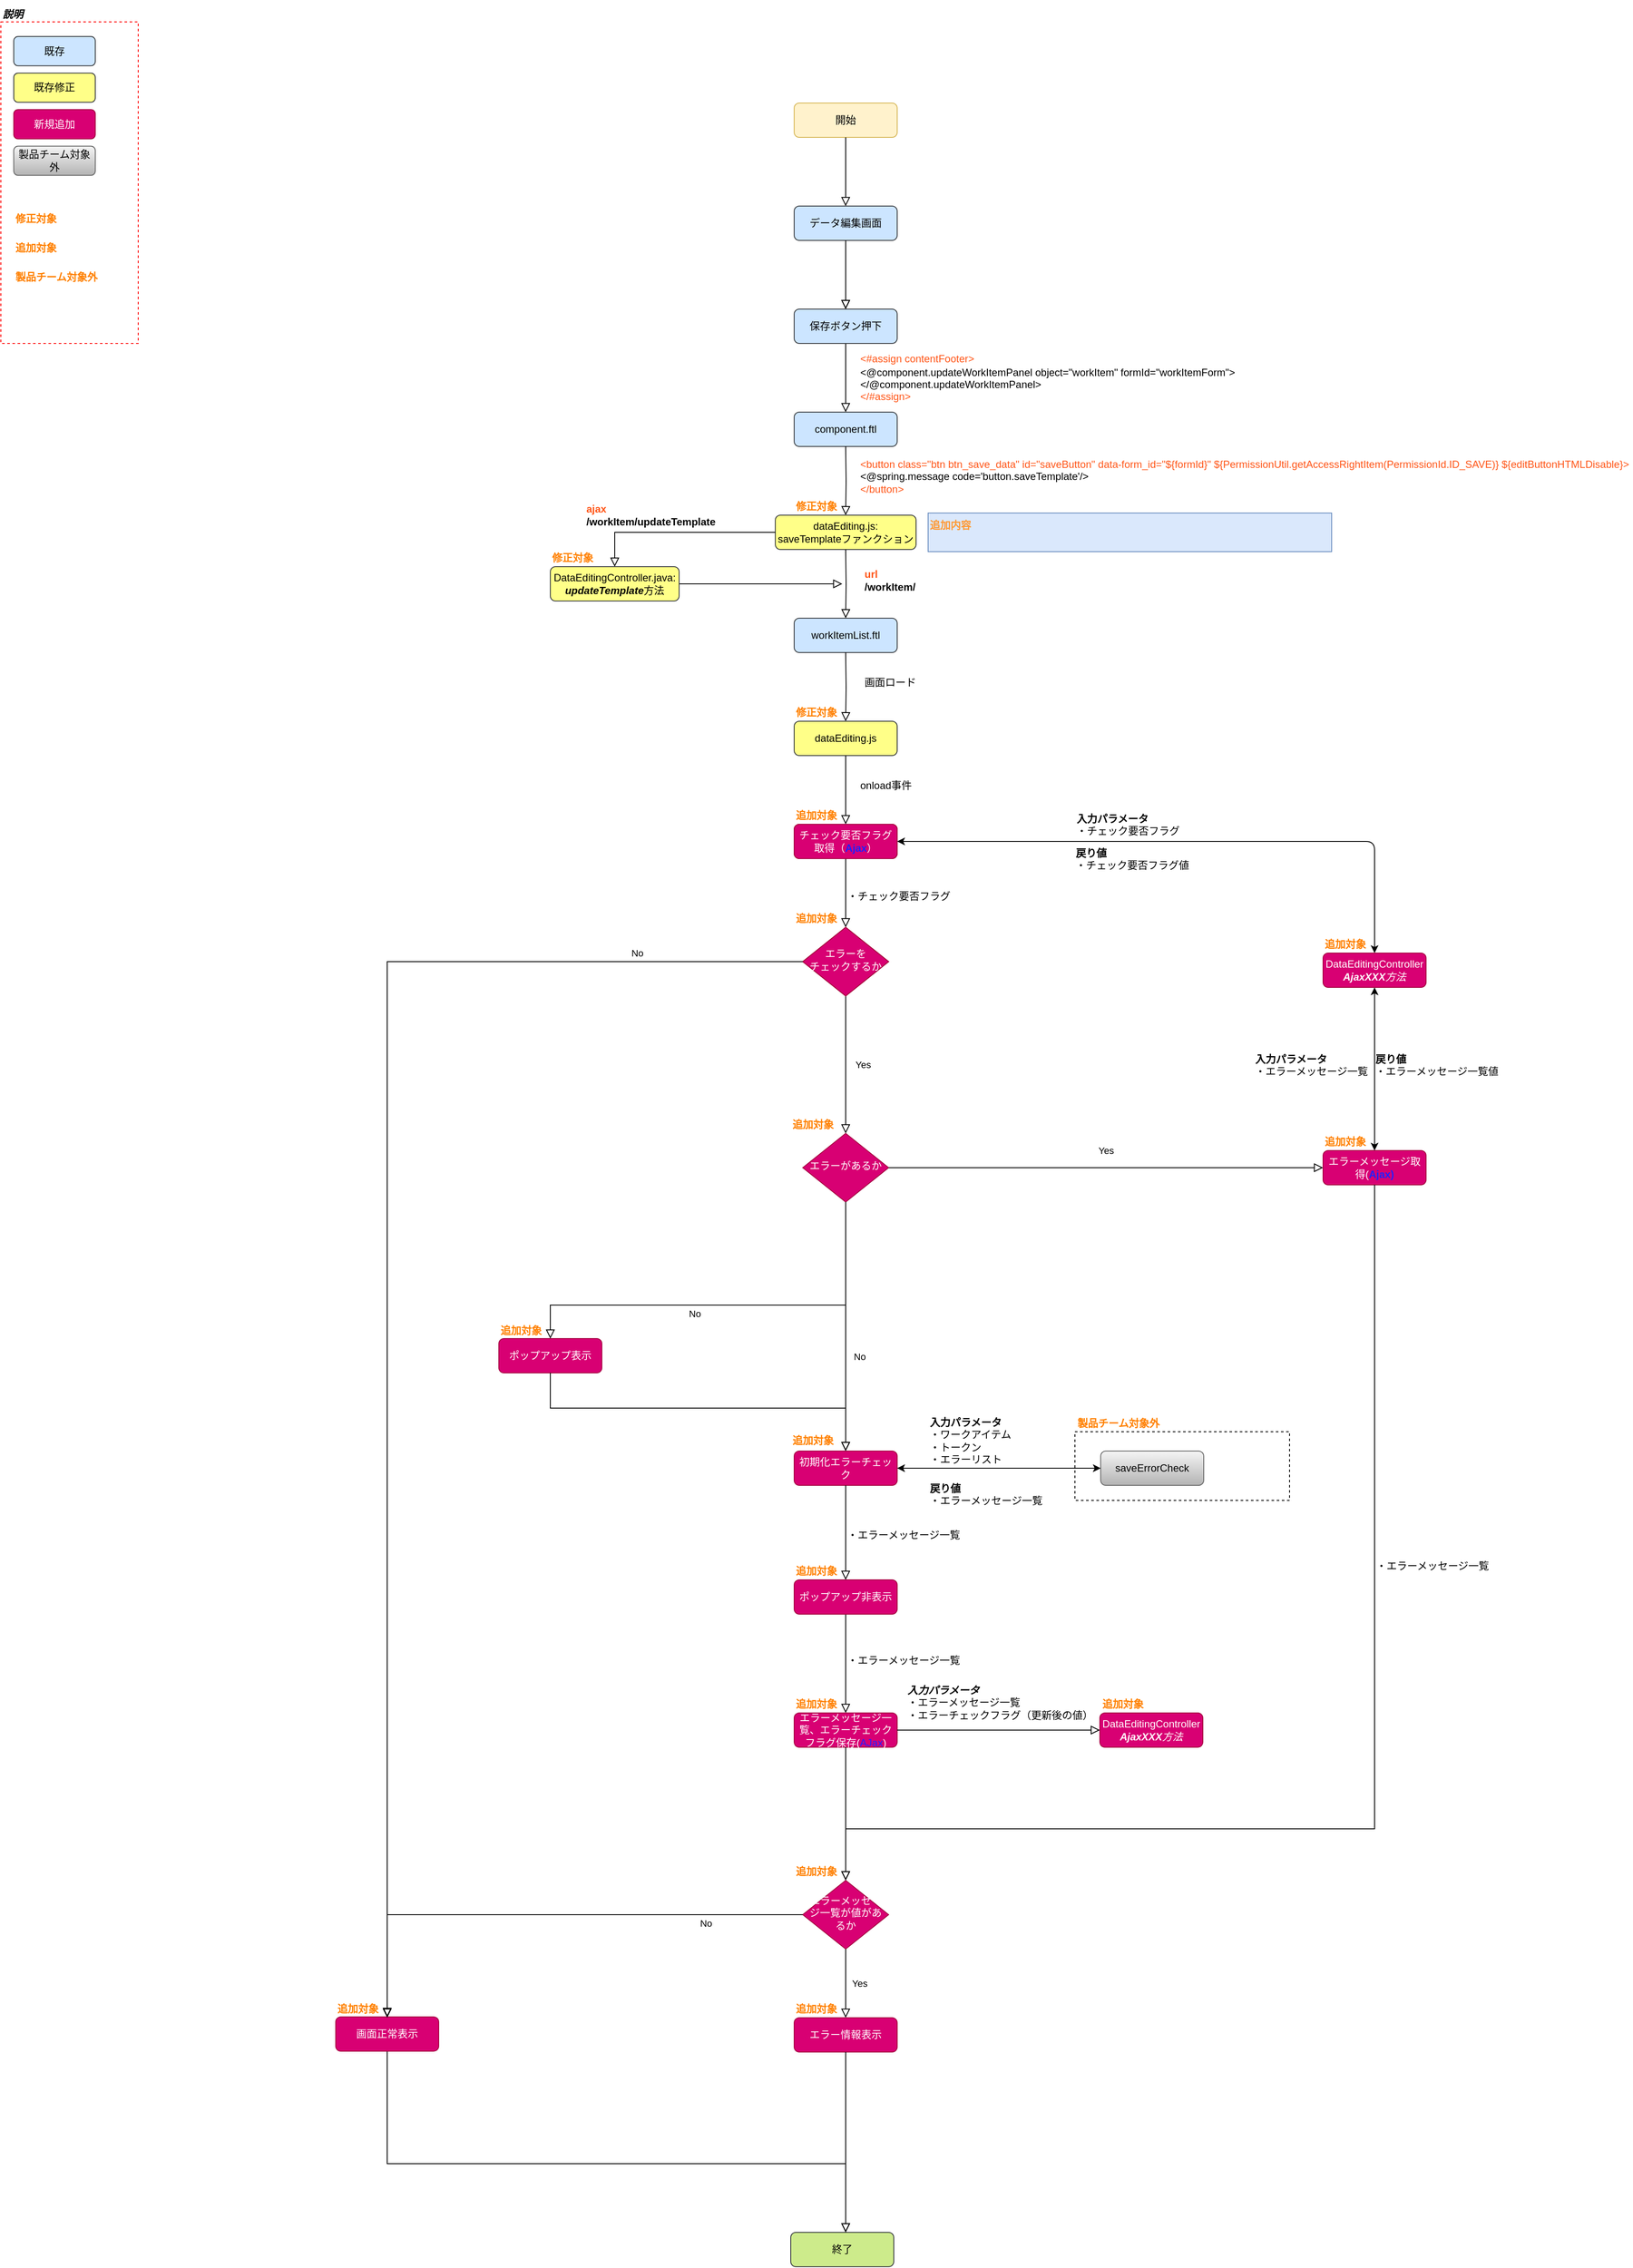 <mxfile version="14.0.1" type="github">
  <diagram id="7tlqybCFp6TcgFY6mefb" name="Page-1">
    <mxGraphModel dx="1955" dy="3096" grid="1" gridSize="10" guides="1" tooltips="1" connect="1" arrows="1" fold="1" page="1" pageScale="1" pageWidth="850" pageHeight="1100" math="0" shadow="0">
      <root>
        <mxCell id="0" />
        <mxCell id="1" parent="0" />
        <mxCell id="JG15J3TtPiXP2V4Br-xX-1" value="" style="rounded=0;whiteSpace=wrap;html=1;fontColor=#000000;align=left;fillColor=none;dashed=1;" parent="1" vertex="1">
          <mxGeometry x="1291" y="547.5" width="250" height="80" as="geometry" />
        </mxCell>
        <mxCell id="JG15J3TtPiXP2V4Br-xX-2" value="" style="rounded=0;html=1;jettySize=auto;orthogonalLoop=1;fontSize=11;endArrow=block;endFill=0;endSize=8;strokeWidth=1;shadow=0;labelBackgroundColor=none;edgeStyle=orthogonalEdgeStyle;entryX=0.5;entryY=0;entryDx=0;entryDy=0;" parent="1" source="JG15J3TtPiXP2V4Br-xX-3" target="JG15J3TtPiXP2V4Br-xX-8" edge="1">
          <mxGeometry relative="1" as="geometry">
            <mxPoint x="1004" y="-550" as="targetPoint" />
          </mxGeometry>
        </mxCell>
        <mxCell id="JG15J3TtPiXP2V4Br-xX-3" value="保存ボタン押下" style="rounded=1;whiteSpace=wrap;html=1;fontSize=12;glass=0;strokeWidth=1;shadow=0;fillColor=#cce5ff;strokeColor=#36393d;" parent="1" vertex="1">
          <mxGeometry x="964" y="-760" width="120" height="40" as="geometry" />
        </mxCell>
        <mxCell id="JG15J3TtPiXP2V4Br-xX-4" value="Yes" style="rounded=0;html=1;jettySize=auto;orthogonalLoop=1;fontSize=11;endArrow=block;endFill=0;endSize=8;strokeWidth=1;shadow=0;labelBackgroundColor=none;edgeStyle=orthogonalEdgeStyle;" parent="1" source="JG15J3TtPiXP2V4Br-xX-5" target="JG15J3TtPiXP2V4Br-xX-28" edge="1">
          <mxGeometry y="20" relative="1" as="geometry">
            <mxPoint as="offset" />
            <mxPoint x="1024" y="120" as="targetPoint" />
          </mxGeometry>
        </mxCell>
        <mxCell id="JG15J3TtPiXP2V4Br-xX-5" value="チェック要否" style="rhombus;whiteSpace=wrap;html=1;shadow=0;fontFamily=Helvetica;fontSize=12;align=center;strokeWidth=1;spacing=6;spacingTop=-4;fillColor=#e51400;strokeColor=#B20000;fontColor=#ffffff;" parent="1" vertex="1">
          <mxGeometry x="974" y="-40" width="100" height="80" as="geometry" />
        </mxCell>
        <mxCell id="JG15J3TtPiXP2V4Br-xX-6" value="データ編集画面" style="rounded=1;whiteSpace=wrap;html=1;fontSize=12;glass=0;strokeWidth=1;shadow=0;fillColor=#cce5ff;strokeColor=#36393d;" parent="1" vertex="1">
          <mxGeometry x="964" y="-880" width="120" height="40" as="geometry" />
        </mxCell>
        <mxCell id="JG15J3TtPiXP2V4Br-xX-7" value="" style="rounded=0;html=1;jettySize=auto;orthogonalLoop=1;fontSize=11;endArrow=block;endFill=0;endSize=8;strokeWidth=1;shadow=0;labelBackgroundColor=none;edgeStyle=orthogonalEdgeStyle;exitX=0.5;exitY=1;exitDx=0;exitDy=0;" parent="1" source="JG15J3TtPiXP2V4Br-xX-6" edge="1">
          <mxGeometry relative="1" as="geometry">
            <mxPoint x="1034" y="-710" as="sourcePoint" />
            <mxPoint x="1024" y="-760" as="targetPoint" />
          </mxGeometry>
        </mxCell>
        <mxCell id="JG15J3TtPiXP2V4Br-xX-8" value="component.ftl" style="rounded=1;whiteSpace=wrap;html=1;fontSize=12;glass=0;strokeWidth=1;shadow=0;fillColor=#cce5ff;strokeColor=#36393d;" parent="1" vertex="1">
          <mxGeometry x="964" y="-640" width="120" height="40" as="geometry" />
        </mxCell>
        <mxCell id="JG15J3TtPiXP2V4Br-xX-9" value="&lt;span style=&quot;color: rgb(255 , 85 , 23)&quot;&gt;&amp;lt;#assign contentFooter&amp;gt;&lt;/span&gt;&lt;font color=&quot;#ff270f&quot; face=&quot;consolas, lucida console, courier new, monospace&quot;&gt;&lt;br&gt;&lt;/font&gt;&amp;lt;@component.updateWorkItemPanel object=&quot;workItem&quot; formId=&quot;workItemForm&quot;&amp;gt;&lt;br&gt;&amp;lt;/@component.updateWorkItemPanel&amp;gt;&lt;br&gt;&lt;span style=&quot;color: rgb(255 , 85 , 23)&quot;&gt;&amp;lt;/#assign&amp;gt;&lt;/span&gt;" style="text;html=1;strokeColor=none;fillColor=none;align=left;verticalAlign=middle;whiteSpace=wrap;rounded=0;" parent="1" vertex="1">
          <mxGeometry x="1039" y="-710" width="460" height="60" as="geometry" />
        </mxCell>
        <mxCell id="JG15J3TtPiXP2V4Br-xX-10" value="開始" style="rounded=1;whiteSpace=wrap;html=1;fontSize=12;glass=0;strokeWidth=1;shadow=0;fillColor=#fff2cc;strokeColor=#d6b656;" parent="1" vertex="1">
          <mxGeometry x="964" y="-1000" width="120" height="40" as="geometry" />
        </mxCell>
        <mxCell id="JG15J3TtPiXP2V4Br-xX-11" value="" style="rounded=0;html=1;jettySize=auto;orthogonalLoop=1;fontSize=11;endArrow=block;endFill=0;endSize=8;strokeWidth=1;shadow=0;labelBackgroundColor=none;edgeStyle=orthogonalEdgeStyle;exitX=0.5;exitY=1;exitDx=0;exitDy=0;" parent="1" source="JG15J3TtPiXP2V4Br-xX-6" edge="1">
          <mxGeometry relative="1" as="geometry">
            <mxPoint x="1024" y="-840" as="sourcePoint" />
            <mxPoint x="1024" y="-760" as="targetPoint" />
            <Array as="points">
              <mxPoint x="1024" y="-830" />
              <mxPoint x="1024" y="-830" />
            </Array>
          </mxGeometry>
        </mxCell>
        <mxCell id="JG15J3TtPiXP2V4Br-xX-12" value="" style="rounded=0;html=1;jettySize=auto;orthogonalLoop=1;fontSize=11;endArrow=block;endFill=0;endSize=8;strokeWidth=1;shadow=0;labelBackgroundColor=none;edgeStyle=orthogonalEdgeStyle;exitX=0.5;exitY=1;exitDx=0;exitDy=0;" parent="1" source="JG15J3TtPiXP2V4Br-xX-10" edge="1">
          <mxGeometry relative="1" as="geometry">
            <mxPoint x="1034" y="-830" as="sourcePoint" />
            <mxPoint x="1024" y="-880" as="targetPoint" />
            <Array as="points">
              <mxPoint x="1024" y="-920" />
              <mxPoint x="1024" y="-920" />
            </Array>
          </mxGeometry>
        </mxCell>
        <mxCell id="JG15J3TtPiXP2V4Br-xX-13" value="&lt;font color=&quot;#ff5517&quot;&gt;&amp;lt;button class=&quot;btn btn_save_data&quot; id=&quot;saveButton&quot; data-form_id=&quot;${formId}&quot; ${PermissionUtil.getAccessRightItem(PermissionId.ID_SAVE)} ${editButtonHTMLDisable}&amp;gt;&lt;/font&gt;&lt;br&gt;&amp;lt;@spring.message code=&#39;button.saveTemplate&#39;/&amp;gt;&lt;br&gt;&lt;span style=&quot;color: rgb(255 , 85 , 23)&quot;&gt;&amp;lt;/button&amp;gt;&lt;/span&gt;" style="text;html=1;strokeColor=none;fillColor=none;align=left;verticalAlign=middle;whiteSpace=wrap;rounded=0;" parent="1" vertex="1">
          <mxGeometry x="1039" y="-590" width="901" height="50" as="geometry" />
        </mxCell>
        <mxCell id="JG15J3TtPiXP2V4Br-xX-14" value="" style="rounded=0;html=1;jettySize=auto;orthogonalLoop=1;fontSize=11;endArrow=block;endFill=0;endSize=8;strokeWidth=1;shadow=0;labelBackgroundColor=none;edgeStyle=orthogonalEdgeStyle;entryX=0.5;entryY=0;entryDx=0;entryDy=0;" parent="1" target="JG15J3TtPiXP2V4Br-xX-15" edge="1">
          <mxGeometry relative="1" as="geometry">
            <mxPoint x="1024" y="-600" as="sourcePoint" />
            <mxPoint x="1004" y="-430" as="targetPoint" />
          </mxGeometry>
        </mxCell>
        <mxCell id="JG15J3TtPiXP2V4Br-xX-15" value="dataEditing.js:&lt;br&gt;saveTemplateファンクション" style="rounded=1;whiteSpace=wrap;html=1;fontSize=12;glass=0;strokeWidth=1;shadow=0;fillColor=#ffff88;strokeColor=#36393d;" parent="1" vertex="1">
          <mxGeometry x="942" y="-520" width="164" height="40" as="geometry" />
        </mxCell>
        <mxCell id="JG15J3TtPiXP2V4Br-xX-17" value="" style="rounded=0;html=1;jettySize=auto;orthogonalLoop=1;fontSize=11;endArrow=block;endFill=0;endSize=8;strokeWidth=1;shadow=0;labelBackgroundColor=none;edgeStyle=orthogonalEdgeStyle;entryX=0.5;entryY=0;entryDx=0;entryDy=0;" parent="1" target="JG15J3TtPiXP2V4Br-xX-18" edge="1">
          <mxGeometry relative="1" as="geometry">
            <mxPoint x="1024" y="-480" as="sourcePoint" />
            <mxPoint x="1004" y="-310" as="targetPoint" />
          </mxGeometry>
        </mxCell>
        <mxCell id="JG15J3TtPiXP2V4Br-xX-18" value="workItemList.ftl" style="rounded=1;whiteSpace=wrap;html=1;fontSize=12;glass=0;strokeWidth=1;shadow=0;fillColor=#cce5ff;strokeColor=#36393d;" parent="1" vertex="1">
          <mxGeometry x="964" y="-400" width="120" height="40" as="geometry" />
        </mxCell>
        <mxCell id="JG15J3TtPiXP2V4Br-xX-19" value="" style="rounded=0;html=1;jettySize=auto;orthogonalLoop=1;fontSize=11;endArrow=block;endFill=0;endSize=8;strokeWidth=1;shadow=0;labelBackgroundColor=none;edgeStyle=orthogonalEdgeStyle;entryX=0.5;entryY=0;entryDx=0;entryDy=0;" parent="1" target="JG15J3TtPiXP2V4Br-xX-20" edge="1">
          <mxGeometry relative="1" as="geometry">
            <mxPoint x="1024" y="-360" as="sourcePoint" />
            <mxPoint x="1004" y="-190" as="targetPoint" />
          </mxGeometry>
        </mxCell>
        <mxCell id="JG15J3TtPiXP2V4Br-xX-20" value="dataEditing.js" style="rounded=1;whiteSpace=wrap;html=1;fontSize=12;glass=0;strokeWidth=1;shadow=0;fillColor=#ffff88;strokeColor=#36393d;" parent="1" vertex="1">
          <mxGeometry x="964" y="-280" width="120" height="40" as="geometry" />
        </mxCell>
        <mxCell id="JG15J3TtPiXP2V4Br-xX-21" value="&lt;b style=&quot;color: rgb(255 , 85 , 23)&quot;&gt;url&lt;/b&gt;&lt;br&gt;&lt;b&gt;/workItem/&lt;/b&gt;" style="text;html=1;strokeColor=none;fillColor=none;align=left;verticalAlign=middle;whiteSpace=wrap;rounded=0;" parent="1" vertex="1">
          <mxGeometry x="1044" y="-464.5" width="156" height="40" as="geometry" />
        </mxCell>
        <mxCell id="JG15J3TtPiXP2V4Br-xX-22" value="チェックフラグ取得" style="rounded=1;whiteSpace=wrap;html=1;fontSize=12;glass=0;strokeWidth=1;shadow=0;fillColor=#e51400;strokeColor=#B20000;fontColor=#ffffff;" parent="1" vertex="1">
          <mxGeometry x="964" y="-160" width="120" height="40" as="geometry" />
        </mxCell>
        <mxCell id="JG15J3TtPiXP2V4Br-xX-23" value="" style="rounded=0;html=1;jettySize=auto;orthogonalLoop=1;fontSize=11;endArrow=block;endFill=0;endSize=8;strokeWidth=1;shadow=0;labelBackgroundColor=none;edgeStyle=orthogonalEdgeStyle;entryX=0.5;entryY=0;entryDx=0;entryDy=0;exitX=0.5;exitY=1;exitDx=0;exitDy=0;" parent="1" source="JG15J3TtPiXP2V4Br-xX-20" target="JG15J3TtPiXP2V4Br-xX-22" edge="1">
          <mxGeometry relative="1" as="geometry">
            <mxPoint x="1034" y="-350" as="sourcePoint" />
            <mxPoint x="1034" y="-270" as="targetPoint" />
          </mxGeometry>
        </mxCell>
        <mxCell id="JG15J3TtPiXP2V4Br-xX-24" value="&lt;font style=&quot;font-weight: bold&quot; color=&quot;#ff9933&quot;&gt;追加内容&lt;/font&gt;&lt;br&gt;&lt;br&gt;" style="text;html=1;strokeColor=#6c8ebf;fillColor=#dae8fc;align=left;verticalAlign=top;whiteSpace=wrap;rounded=0;horizontal=1;" parent="1" vertex="1">
          <mxGeometry x="1120" y="-522.5" width="470" height="45" as="geometry" />
        </mxCell>
        <mxCell id="JG15J3TtPiXP2V4Br-xX-25" value="" style="rounded=0;html=1;jettySize=auto;orthogonalLoop=1;fontSize=11;endArrow=block;endFill=0;endSize=8;strokeWidth=1;shadow=0;labelBackgroundColor=none;edgeStyle=orthogonalEdgeStyle;entryX=0.5;entryY=0;entryDx=0;entryDy=0;exitX=0.5;exitY=1;exitDx=0;exitDy=0;" parent="1" source="JG15J3TtPiXP2V4Br-xX-22" target="JG15J3TtPiXP2V4Br-xX-5" edge="1">
          <mxGeometry relative="1" as="geometry">
            <mxPoint x="1034" y="-230" as="sourcePoint" />
            <mxPoint x="1034" y="-150" as="targetPoint" />
          </mxGeometry>
        </mxCell>
        <mxCell id="JG15J3TtPiXP2V4Br-xX-27" value="No" style="edgeStyle=orthogonalEdgeStyle;rounded=0;html=1;jettySize=auto;orthogonalLoop=1;fontSize=11;endArrow=block;endFill=0;endSize=8;strokeWidth=1;shadow=0;labelBackgroundColor=none;entryX=0.5;entryY=0;entryDx=0;entryDy=0;" parent="1" target="JG15J3TtPiXP2V4Br-xX-29" edge="1">
          <mxGeometry x="0.312" y="16" relative="1" as="geometry">
            <mxPoint as="offset" />
            <mxPoint x="1024" y="350.0" as="sourcePoint" />
            <mxPoint x="1600" y="540" as="targetPoint" />
            <Array as="points">
              <mxPoint x="1024" y="300" />
            </Array>
          </mxGeometry>
        </mxCell>
        <mxCell id="JG15J3TtPiXP2V4Br-xX-28" value="エラーがあるか" style="rhombus;whiteSpace=wrap;html=1;shadow=0;fontFamily=Helvetica;fontSize=12;align=center;strokeWidth=1;spacing=6;spacingTop=-4;fillColor=#d80073;strokeColor=#A50040;fontColor=#ffffff;" parent="1" vertex="1">
          <mxGeometry x="974" y="200" width="100" height="80" as="geometry" />
        </mxCell>
        <mxCell id="JG15J3TtPiXP2V4Br-xX-29" value="初期化エラーチェック" style="rounded=1;whiteSpace=wrap;html=1;fontSize=12;glass=0;strokeWidth=1;shadow=0;fillColor=#d80073;strokeColor=#A50040;fontColor=#ffffff;" parent="1" vertex="1">
          <mxGeometry x="964" y="570" width="120" height="40" as="geometry" />
        </mxCell>
        <mxCell id="JG15J3TtPiXP2V4Br-xX-31" value="Yes" style="rounded=0;html=1;jettySize=auto;orthogonalLoop=1;fontSize=11;endArrow=block;endFill=0;endSize=8;strokeWidth=1;shadow=0;labelBackgroundColor=none;edgeStyle=orthogonalEdgeStyle;entryX=0;entryY=0.5;entryDx=0;entryDy=0;exitX=1;exitY=0.5;exitDx=0;exitDy=0;" parent="1" source="JG15J3TtPiXP2V4Br-xX-28" target="JG15J3TtPiXP2V4Br-xX-34" edge="1">
          <mxGeometry y="20" relative="1" as="geometry">
            <mxPoint as="offset" />
            <mxPoint x="1500" y="300" as="targetPoint" />
            <mxPoint x="1090" y="250" as="sourcePoint" />
          </mxGeometry>
        </mxCell>
        <mxCell id="JG15J3TtPiXP2V4Br-xX-32" value="チェック要否フラグ取得（&lt;b&gt;&lt;font color=&quot;#2121ff&quot;&gt;Ajax&lt;/font&gt;&lt;/b&gt;）" style="rounded=1;whiteSpace=wrap;html=1;fontSize=12;glass=0;strokeWidth=1;shadow=0;fillColor=#d80073;strokeColor=#A50040;fontColor=#ffffff;" parent="1" vertex="1">
          <mxGeometry x="964" y="-160" width="120" height="40" as="geometry" />
        </mxCell>
        <mxCell id="JG15J3TtPiXP2V4Br-xX-33" value="エラーを&lt;br&gt;チェックするか" style="rhombus;whiteSpace=wrap;html=1;shadow=0;fontFamily=Helvetica;fontSize=12;align=center;strokeWidth=1;spacing=6;spacingTop=-4;fillColor=#d80073;strokeColor=#A50040;fontColor=#ffffff;" parent="1" vertex="1">
          <mxGeometry x="974" y="-40" width="100" height="80" as="geometry" />
        </mxCell>
        <mxCell id="JG15J3TtPiXP2V4Br-xX-34" value="エラーメッセージ取得(&lt;font color=&quot;#2121ff&quot;&gt;&lt;b&gt;Ajax)&lt;/b&gt;&lt;/font&gt;" style="rounded=1;whiteSpace=wrap;html=1;fontSize=12;glass=0;strokeWidth=1;shadow=0;fillColor=#d80073;strokeColor=#A50040;fontColor=#ffffff;" parent="1" vertex="1">
          <mxGeometry x="1580" y="220" width="120" height="40" as="geometry" />
        </mxCell>
        <mxCell id="JG15J3TtPiXP2V4Br-xX-35" value="エラーメッセージ一覧が値があるか" style="rhombus;whiteSpace=wrap;html=1;shadow=0;fontFamily=Helvetica;fontSize=12;align=center;strokeWidth=1;spacing=6;spacingTop=-4;fillColor=#d80073;strokeColor=#A50040;fontColor=#ffffff;" parent="1" vertex="1">
          <mxGeometry x="974" y="1070" width="100" height="80" as="geometry" />
        </mxCell>
        <mxCell id="JG15J3TtPiXP2V4Br-xX-36" value="" style="rounded=0;html=1;jettySize=auto;orthogonalLoop=1;fontSize=11;endArrow=block;endFill=0;endSize=8;strokeWidth=1;shadow=0;labelBackgroundColor=none;edgeStyle=orthogonalEdgeStyle;entryX=0.5;entryY=0;entryDx=0;entryDy=0;exitX=0.5;exitY=1;exitDx=0;exitDy=0;" parent="1" source="JG15J3TtPiXP2V4Br-xX-34" target="JG15J3TtPiXP2V4Br-xX-35" edge="1">
          <mxGeometry relative="1" as="geometry">
            <mxPoint x="1760" y="480" as="sourcePoint" />
            <mxPoint x="1090" y="880" as="targetPoint" />
            <Array as="points">
              <mxPoint x="1640" y="1010" />
              <mxPoint x="1024" y="1010" />
            </Array>
          </mxGeometry>
        </mxCell>
        <mxCell id="JG15J3TtPiXP2V4Br-xX-37" value="Yes" style="rounded=0;html=1;jettySize=auto;orthogonalLoop=1;fontSize=11;endArrow=block;endFill=0;endSize=8;strokeWidth=1;shadow=0;labelBackgroundColor=none;edgeStyle=orthogonalEdgeStyle;entryX=0.5;entryY=0;entryDx=0;entryDy=0;" parent="1" source="JG15J3TtPiXP2V4Br-xX-35" edge="1">
          <mxGeometry y="16" relative="1" as="geometry">
            <mxPoint as="offset" />
            <mxPoint x="1024" y="1230" as="targetPoint" />
          </mxGeometry>
        </mxCell>
        <mxCell id="JG15J3TtPiXP2V4Br-xX-38" value="エラー情報表示" style="rounded=1;whiteSpace=wrap;html=1;fontSize=12;glass=0;strokeWidth=1;shadow=0;fillColor=#d80073;strokeColor=#A50040;fontColor=#ffffff;" parent="1" vertex="1">
          <mxGeometry x="964" y="1230" width="120" height="40" as="geometry" />
        </mxCell>
        <mxCell id="JG15J3TtPiXP2V4Br-xX-39" value="" style="rounded=0;html=1;jettySize=auto;orthogonalLoop=1;fontSize=11;endArrow=block;endFill=0;endSize=8;strokeWidth=1;shadow=0;labelBackgroundColor=none;edgeStyle=orthogonalEdgeStyle;exitX=0.5;exitY=1;exitDx=0;exitDy=0;entryX=0.5;entryY=0;entryDx=0;entryDy=0;" parent="1" source="JG15J3TtPiXP2V4Br-xX-88" target="JG15J3TtPiXP2V4Br-xX-40" edge="1">
          <mxGeometry relative="1" as="geometry">
            <mxPoint x="1126" y="200" as="sourcePoint" />
            <mxPoint x="1556" y="875" as="targetPoint" />
            <Array as="points">
              <mxPoint x="1024" y="820" />
              <mxPoint x="1024" y="820" />
            </Array>
          </mxGeometry>
        </mxCell>
        <mxCell id="JG15J3TtPiXP2V4Br-xX-40" value="エラーメッセージ一覧、エラーチェックフラグ保存(&lt;font color=&quot;#2121ff&quot;&gt;AJax&lt;/font&gt;)" style="rounded=1;whiteSpace=wrap;html=1;fontSize=12;glass=0;strokeWidth=1;shadow=0;fillColor=#d80073;strokeColor=#A50040;fontColor=#ffffff;" parent="1" vertex="1">
          <mxGeometry x="964" y="875" width="120" height="40" as="geometry" />
        </mxCell>
        <mxCell id="JG15J3TtPiXP2V4Br-xX-41" value="・エラーメッセージ一覧" style="text;html=1;strokeColor=none;fillColor=none;align=left;verticalAlign=top;whiteSpace=wrap;rounded=0;" parent="1" vertex="1">
          <mxGeometry x="1024" y="800" width="150" height="30" as="geometry" />
        </mxCell>
        <mxCell id="JG15J3TtPiXP2V4Br-xX-42" value="DataEditingController&lt;br&gt;&lt;i&gt;&lt;b&gt;AjaxXXX&lt;/b&gt;方法&lt;/i&gt;" style="rounded=1;whiteSpace=wrap;html=1;fontSize=12;glass=0;strokeWidth=1;shadow=0;fillColor=#d80073;strokeColor=#A50040;fontColor=#ffffff;" parent="1" vertex="1">
          <mxGeometry x="1320" y="875" width="120" height="40" as="geometry" />
        </mxCell>
        <mxCell id="JG15J3TtPiXP2V4Br-xX-43" value="" style="rounded=0;html=1;jettySize=auto;orthogonalLoop=1;fontSize=11;endArrow=block;endFill=0;endSize=8;strokeWidth=1;shadow=0;labelBackgroundColor=none;edgeStyle=orthogonalEdgeStyle;exitX=1;exitY=0.5;exitDx=0;exitDy=0;entryX=0;entryY=0.5;entryDx=0;entryDy=0;" parent="1" source="JG15J3TtPiXP2V4Br-xX-40" target="JG15J3TtPiXP2V4Br-xX-42" edge="1">
          <mxGeometry relative="1" as="geometry">
            <mxPoint x="1566" y="620" as="sourcePoint" />
            <mxPoint x="1250" y="850" as="targetPoint" />
            <Array as="points">
              <mxPoint x="1230" y="895" />
              <mxPoint x="1230" y="895" />
            </Array>
          </mxGeometry>
        </mxCell>
        <mxCell id="JG15J3TtPiXP2V4Br-xX-44" value="&lt;b&gt;&lt;i&gt;入力パラメータ&lt;/i&gt;&lt;/b&gt;&lt;br&gt;・エラーメッセージ一覧&lt;br&gt;・エラーチェックフラグ（更新後の値）" style="text;html=1;strokeColor=none;fillColor=none;align=left;verticalAlign=top;whiteSpace=wrap;rounded=0;" parent="1" vertex="1">
          <mxGeometry x="1094" y="835" width="230" height="60" as="geometry" />
        </mxCell>
        <mxCell id="JG15J3TtPiXP2V4Br-xX-45" value="・エラーメッセージ一覧" style="text;html=1;strokeColor=none;fillColor=none;align=left;verticalAlign=top;whiteSpace=wrap;rounded=0;" parent="1" vertex="1">
          <mxGeometry x="1024" y="653.75" width="150" height="20" as="geometry" />
        </mxCell>
        <mxCell id="JG15J3TtPiXP2V4Br-xX-47" value="・チェック要否フラグ" style="text;html=1;strokeColor=none;fillColor=none;align=left;verticalAlign=top;whiteSpace=wrap;rounded=0;" parent="1" vertex="1">
          <mxGeometry x="1024" y="-90" width="136" height="20" as="geometry" />
        </mxCell>
        <mxCell id="JG15J3TtPiXP2V4Br-xX-48" value="" style="rounded=0;html=1;jettySize=auto;orthogonalLoop=1;fontSize=11;endArrow=block;endFill=0;endSize=8;strokeWidth=1;shadow=0;labelBackgroundColor=none;edgeStyle=orthogonalEdgeStyle;exitX=0.5;exitY=1;exitDx=0;exitDy=0;entryX=0.5;entryY=0;entryDx=0;entryDy=0;" parent="1" source="JG15J3TtPiXP2V4Br-xX-40" target="JG15J3TtPiXP2V4Br-xX-35" edge="1">
          <mxGeometry relative="1" as="geometry">
            <mxPoint x="1553.5" y="660" as="sourcePoint" />
            <mxPoint x="1020" y="940" as="targetPoint" />
            <Array as="points">
              <mxPoint x="1024" y="960" />
              <mxPoint x="1024" y="960" />
            </Array>
          </mxGeometry>
        </mxCell>
        <mxCell id="JG15J3TtPiXP2V4Br-xX-49" value="saveErrorCheck" style="rounded=1;whiteSpace=wrap;html=1;fontSize=12;glass=0;strokeWidth=1;shadow=0;fillColor=#f5f5f5;strokeColor=#666666;gradientColor=#b3b3b3;" parent="1" vertex="1">
          <mxGeometry x="1321" y="570" width="120" height="40" as="geometry" />
        </mxCell>
        <mxCell id="JG15J3TtPiXP2V4Br-xX-50" value="" style="endArrow=classic;startArrow=classic;html=1;fontColor=#000000;entryX=0;entryY=0.5;entryDx=0;entryDy=0;exitX=1;exitY=0.5;exitDx=0;exitDy=0;" parent="1" source="JG15J3TtPiXP2V4Br-xX-29" target="JG15J3TtPiXP2V4Br-xX-49" edge="1">
          <mxGeometry width="50" height="50" relative="1" as="geometry">
            <mxPoint x="1596" y="620" as="sourcePoint" />
            <mxPoint x="1646" y="570" as="targetPoint" />
            <Array as="points" />
          </mxGeometry>
        </mxCell>
        <mxCell id="JG15J3TtPiXP2V4Br-xX-51" value="&lt;b&gt;入力パラメータ&lt;/b&gt;&lt;br&gt;・ワークアイテム&lt;br&gt;・トークン&lt;br&gt;・エラーリスト" style="text;html=1;strokeColor=none;fillColor=none;align=left;verticalAlign=top;whiteSpace=wrap;rounded=0;" parent="1" vertex="1">
          <mxGeometry x="1120" y="523" width="106" height="55" as="geometry" />
        </mxCell>
        <mxCell id="JG15J3TtPiXP2V4Br-xX-52" value="&lt;b&gt;戻り値&lt;/b&gt;&lt;br&gt;・エラーメッセージ一覧" style="text;html=1;strokeColor=none;fillColor=none;align=left;verticalAlign=top;whiteSpace=wrap;rounded=0;" parent="1" vertex="1">
          <mxGeometry x="1120" y="600" width="150" height="40" as="geometry" />
        </mxCell>
        <mxCell id="JG15J3TtPiXP2V4Br-xX-56" value="" style="endArrow=classic;startArrow=classic;html=1;fontColor=#000000;exitX=1;exitY=0.5;exitDx=0;exitDy=0;entryX=0.5;entryY=0;entryDx=0;entryDy=0;" parent="1" source="JG15J3TtPiXP2V4Br-xX-32" target="JG15J3TtPiXP2V4Br-xX-90" edge="1">
          <mxGeometry width="50" height="50" relative="1" as="geometry">
            <mxPoint x="1120" y="-60" as="sourcePoint" />
            <mxPoint x="1860" y="-50" as="targetPoint" />
            <Array as="points">
              <mxPoint x="1640" y="-140" />
            </Array>
          </mxGeometry>
        </mxCell>
        <mxCell id="JG15J3TtPiXP2V4Br-xX-57" value="終了" style="rounded=1;whiteSpace=wrap;html=1;fontSize=12;glass=0;strokeWidth=1;shadow=0;fillColor=#cdeb8b;strokeColor=#36393d;" parent="1" vertex="1">
          <mxGeometry x="960" y="1480" width="120" height="40" as="geometry" />
        </mxCell>
        <mxCell id="JG15J3TtPiXP2V4Br-xX-58" value="" style="rounded=0;html=1;jettySize=auto;orthogonalLoop=1;fontSize=11;endArrow=block;endFill=0;endSize=8;strokeWidth=1;shadow=0;labelBackgroundColor=none;edgeStyle=orthogonalEdgeStyle;" parent="1" edge="1">
          <mxGeometry relative="1" as="geometry">
            <mxPoint x="1024" y="1285" as="sourcePoint" />
            <mxPoint x="1024" y="1480" as="targetPoint" />
            <Array as="points">
              <mxPoint x="1023.5" y="1270" />
            </Array>
          </mxGeometry>
        </mxCell>
        <mxCell id="JG15J3TtPiXP2V4Br-xX-59" value="" style="rounded=0;html=1;jettySize=auto;orthogonalLoop=1;fontSize=11;endArrow=block;endFill=0;endSize=8;strokeWidth=1;shadow=0;labelBackgroundColor=none;edgeStyle=orthogonalEdgeStyle;" parent="1" source="JG15J3TtPiXP2V4Br-xX-95" edge="1">
          <mxGeometry relative="1" as="geometry">
            <mxPoint x="1616" as="sourcePoint" />
            <mxPoint x="1024" y="1480" as="targetPoint" />
            <Array as="points">
              <mxPoint x="1024" y="1400" />
            </Array>
          </mxGeometry>
        </mxCell>
        <mxCell id="JG15J3TtPiXP2V4Br-xX-60" value="" style="group;" parent="1" vertex="1" connectable="0">
          <mxGeometry x="40" y="-1120" width="215" height="400" as="geometry" />
        </mxCell>
        <mxCell id="JG15J3TtPiXP2V4Br-xX-61" value="" style="rounded=0;whiteSpace=wrap;html=1;dashed=1;fillColor=none;strokeColor=#FF0000;" parent="JG15J3TtPiXP2V4Br-xX-60" vertex="1">
          <mxGeometry y="25.532" width="160" height="374.468" as="geometry" />
        </mxCell>
        <mxCell id="JG15J3TtPiXP2V4Br-xX-62" value="既存" style="rounded=1;whiteSpace=wrap;html=1;fontSize=12;glass=0;strokeWidth=1;shadow=0;fillColor=#cce5ff;strokeColor=#36393d;" parent="JG15J3TtPiXP2V4Br-xX-60" vertex="1">
          <mxGeometry x="15" y="42.553" width="95" height="34.043" as="geometry" />
        </mxCell>
        <mxCell id="JG15J3TtPiXP2V4Br-xX-63" value="既存修正" style="rounded=1;whiteSpace=wrap;html=1;fontSize=12;glass=0;strokeWidth=1;shadow=0;fillColor=#ffff88;strokeColor=#36393d;" parent="JG15J3TtPiXP2V4Br-xX-60" vertex="1">
          <mxGeometry x="15" y="85.106" width="95" height="34.043" as="geometry" />
        </mxCell>
        <mxCell id="JG15J3TtPiXP2V4Br-xX-64" value="&lt;i&gt;説明&lt;/i&gt;" style="text;html=1;strokeColor=none;fillColor=none;align=left;verticalAlign=middle;whiteSpace=wrap;rounded=0;dashed=1;fontStyle=1" parent="JG15J3TtPiXP2V4Br-xX-60" vertex="1">
          <mxGeometry y="8.511" width="30" height="17.021" as="geometry" />
        </mxCell>
        <mxCell id="JG15J3TtPiXP2V4Br-xX-65" value="修正対象" style="text;html=1;strokeColor=none;fillColor=none;align=left;verticalAlign=middle;whiteSpace=wrap;rounded=0;dashed=1;fontStyle=1;fontColor=#FF8000;" parent="JG15J3TtPiXP2V4Br-xX-60" vertex="1">
          <mxGeometry x="15" y="246.809" width="60" height="17.021" as="geometry" />
        </mxCell>
        <mxCell id="JG15J3TtPiXP2V4Br-xX-66" value="追加対象" style="text;html=1;strokeColor=none;fillColor=none;align=left;verticalAlign=middle;whiteSpace=wrap;rounded=0;dashed=1;fontStyle=1;fontColor=#FF8000;" parent="JG15J3TtPiXP2V4Br-xX-60" vertex="1">
          <mxGeometry x="15" y="280.851" width="60" height="17.021" as="geometry" />
        </mxCell>
        <mxCell id="JG15J3TtPiXP2V4Br-xX-67" value="製品チーム対象外" style="text;html=1;strokeColor=none;fillColor=none;align=left;verticalAlign=middle;whiteSpace=wrap;rounded=0;dashed=1;fontStyle=1;fontColor=#FF8000;" parent="JG15J3TtPiXP2V4Br-xX-60" vertex="1">
          <mxGeometry x="15" y="314.894" width="115" height="17.021" as="geometry" />
        </mxCell>
        <mxCell id="JG15J3TtPiXP2V4Br-xX-68" value="製品チーム対象外" style="rounded=1;whiteSpace=wrap;html=1;fontSize=12;glass=0;strokeWidth=1;shadow=0;fillColor=#f5f5f5;strokeColor=#666666;gradientColor=#b3b3b3;" parent="JG15J3TtPiXP2V4Br-xX-60" vertex="1">
          <mxGeometry x="15" y="170.213" width="95" height="34.043" as="geometry" />
        </mxCell>
        <mxCell id="JG15J3TtPiXP2V4Br-xX-69" value="新規追加" style="rounded=1;whiteSpace=wrap;html=1;fontSize=12;glass=0;strokeWidth=1;shadow=0;fillColor=#d80073;strokeColor=#A50040;fontColor=#ffffff;" parent="JG15J3TtPiXP2V4Br-xX-60" vertex="1">
          <mxGeometry x="15" y="127.66" width="95" height="34.043" as="geometry" />
        </mxCell>
        <mxCell id="JG15J3TtPiXP2V4Br-xX-70" value="修正対象" style="text;html=1;strokeColor=none;fillColor=none;align=left;verticalAlign=middle;whiteSpace=wrap;rounded=0;dashed=1;fontStyle=1;fontColor=#FF8000;" parent="1" vertex="1">
          <mxGeometry x="964" y="-540" width="60" height="20" as="geometry" />
        </mxCell>
        <mxCell id="JG15J3TtPiXP2V4Br-xX-71" value="修正対象" style="text;html=1;strokeColor=none;fillColor=none;align=left;verticalAlign=middle;whiteSpace=wrap;rounded=0;dashed=1;fontStyle=1;fontColor=#FF8000;" parent="1" vertex="1">
          <mxGeometry x="964" y="-300" width="60" height="20" as="geometry" />
        </mxCell>
        <mxCell id="JG15J3TtPiXP2V4Br-xX-72" value="追加対象" style="text;html=1;strokeColor=none;fillColor=none;align=left;verticalAlign=middle;whiteSpace=wrap;rounded=0;dashed=1;fontStyle=1;fontColor=#FF8000;" parent="1" vertex="1">
          <mxGeometry x="964" y="-180" width="60" height="20" as="geometry" />
        </mxCell>
        <mxCell id="JG15J3TtPiXP2V4Br-xX-73" value="追加対象" style="text;html=1;strokeColor=none;fillColor=none;align=left;verticalAlign=middle;whiteSpace=wrap;rounded=0;dashed=1;fontStyle=1;fontColor=#FF8000;" parent="1" vertex="1">
          <mxGeometry x="964" y="-60" width="60" height="20" as="geometry" />
        </mxCell>
        <mxCell id="JG15J3TtPiXP2V4Br-xX-75" value="追加対象" style="text;html=1;strokeColor=none;fillColor=none;align=left;verticalAlign=middle;whiteSpace=wrap;rounded=0;dashed=1;fontStyle=1;fontColor=#FF8000;" parent="1" vertex="1">
          <mxGeometry x="960" y="180" width="60" height="20" as="geometry" />
        </mxCell>
        <mxCell id="JG15J3TtPiXP2V4Br-xX-76" value="追加対象" style="text;html=1;strokeColor=none;fillColor=none;align=left;verticalAlign=middle;whiteSpace=wrap;rounded=0;dashed=1;fontStyle=1;fontColor=#FF8000;" parent="1" vertex="1">
          <mxGeometry x="960" y="547.5" width="60" height="20" as="geometry" />
        </mxCell>
        <mxCell id="JG15J3TtPiXP2V4Br-xX-77" value="追加対象" style="text;html=1;strokeColor=none;fillColor=none;align=left;verticalAlign=middle;whiteSpace=wrap;rounded=0;dashed=1;fontStyle=1;fontColor=#FF8000;" parent="1" vertex="1">
          <mxGeometry x="964" y="1050" width="60" height="20" as="geometry" />
        </mxCell>
        <mxCell id="JG15J3TtPiXP2V4Br-xX-78" value="追加対象" style="text;html=1;strokeColor=none;fillColor=none;align=left;verticalAlign=middle;whiteSpace=wrap;rounded=0;dashed=1;fontStyle=1;fontColor=#FF8000;" parent="1" vertex="1">
          <mxGeometry x="964" y="1210" width="60" height="20" as="geometry" />
        </mxCell>
        <mxCell id="JG15J3TtPiXP2V4Br-xX-79" value="追加対象" style="text;html=1;strokeColor=none;fillColor=none;align=left;verticalAlign=middle;whiteSpace=wrap;rounded=0;dashed=1;fontStyle=1;fontColor=#FF8000;" parent="1" vertex="1">
          <mxGeometry x="1321" y="855" width="60" height="20" as="geometry" />
        </mxCell>
        <mxCell id="JG15J3TtPiXP2V4Br-xX-80" value="追加対象" style="text;html=1;strokeColor=none;fillColor=none;align=left;verticalAlign=middle;whiteSpace=wrap;rounded=0;dashed=1;fontStyle=1;fontColor=#FF8000;" parent="1" vertex="1">
          <mxGeometry x="964" y="700" width="60" height="20" as="geometry" />
        </mxCell>
        <mxCell id="JG15J3TtPiXP2V4Br-xX-81" value="画面ロード" style="text;html=1;strokeColor=none;fillColor=none;align=left;verticalAlign=middle;whiteSpace=wrap;rounded=0;" parent="1" vertex="1">
          <mxGeometry x="1044" y="-340" width="90" height="30" as="geometry" />
        </mxCell>
        <mxCell id="JG15J3TtPiXP2V4Br-xX-82" value="&lt;b&gt;入力パラメータ&lt;/b&gt;&lt;br&gt;・チェック要否フラグ" style="text;html=1;strokeColor=none;fillColor=none;align=left;verticalAlign=top;whiteSpace=wrap;rounded=0;" parent="1" vertex="1">
          <mxGeometry x="1291" y="-180" width="150" height="40" as="geometry" />
        </mxCell>
        <mxCell id="JG15J3TtPiXP2V4Br-xX-83" value="&lt;b&gt;戻り値&lt;/b&gt;&lt;br&gt;・チェック要否フラグ値" style="text;html=1;strokeColor=none;fillColor=none;align=left;verticalAlign=top;whiteSpace=wrap;rounded=0;" parent="1" vertex="1">
          <mxGeometry x="1290" y="-140" width="150" height="40" as="geometry" />
        </mxCell>
        <mxCell id="JG15J3TtPiXP2V4Br-xX-84" value="&lt;span style=&quot;text-align: center&quot;&gt;onload事件&lt;/span&gt;" style="text;html=1;strokeColor=none;fillColor=none;align=left;verticalAlign=middle;whiteSpace=wrap;rounded=0;" parent="1" vertex="1">
          <mxGeometry x="1039" y="-220" width="90" height="30" as="geometry" />
        </mxCell>
        <mxCell id="JG15J3TtPiXP2V4Br-xX-85" value="ポップアップ表示" style="rounded=1;whiteSpace=wrap;html=1;fontSize=12;glass=0;strokeWidth=1;shadow=0;fillColor=#d80073;strokeColor=#A50040;fontColor=#ffffff;" parent="1" vertex="1">
          <mxGeometry x="620" y="439" width="120" height="40" as="geometry" />
        </mxCell>
        <mxCell id="JG15J3TtPiXP2V4Br-xX-86" value="" style="rounded=0;html=1;jettySize=auto;orthogonalLoop=1;fontSize=11;endArrow=block;endFill=0;endSize=8;strokeWidth=1;shadow=0;labelBackgroundColor=none;edgeStyle=orthogonalEdgeStyle;entryX=0.5;entryY=0;entryDx=0;entryDy=0;exitX=0.5;exitY=1;exitDx=0;exitDy=0;" parent="1" source="JG15J3TtPiXP2V4Br-xX-85" target="JG15J3TtPiXP2V4Br-xX-29" edge="1">
          <mxGeometry relative="1" as="geometry">
            <mxPoint x="1952" y="230" as="sourcePoint" />
            <mxPoint x="1966" y="520" as="targetPoint" />
            <Array as="points">
              <mxPoint x="680" y="520" />
              <mxPoint x="1024" y="520" />
            </Array>
          </mxGeometry>
        </mxCell>
        <mxCell id="JG15J3TtPiXP2V4Br-xX-87" value="追加対象" style="text;html=1;strokeColor=none;fillColor=none;align=left;verticalAlign=middle;whiteSpace=wrap;rounded=0;dashed=1;fontStyle=1;fontColor=#FF8000;" parent="1" vertex="1">
          <mxGeometry x="1580" y="200" width="60" height="20" as="geometry" />
        </mxCell>
        <mxCell id="JG15J3TtPiXP2V4Br-xX-88" value="ポップアップ非表示" style="rounded=1;whiteSpace=wrap;html=1;fontSize=12;glass=0;strokeWidth=1;shadow=0;fillColor=#d80073;strokeColor=#A50040;fontColor=#ffffff;" parent="1" vertex="1">
          <mxGeometry x="964" y="720" width="120" height="40" as="geometry" />
        </mxCell>
        <mxCell id="JG15J3TtPiXP2V4Br-xX-89" value="" style="rounded=0;html=1;jettySize=auto;orthogonalLoop=1;fontSize=11;endArrow=block;endFill=0;endSize=8;strokeWidth=1;shadow=0;labelBackgroundColor=none;edgeStyle=orthogonalEdgeStyle;entryX=0.5;entryY=0;entryDx=0;entryDy=0;exitX=0.5;exitY=1;exitDx=0;exitDy=0;" parent="1" source="JG15J3TtPiXP2V4Br-xX-29" target="JG15J3TtPiXP2V4Br-xX-88" edge="1">
          <mxGeometry relative="1" as="geometry">
            <mxPoint x="1556" y="610" as="sourcePoint" />
            <mxPoint x="1975" y="460" as="targetPoint" />
            <Array as="points">
              <mxPoint x="1024" y="690" />
              <mxPoint x="1024" y="690" />
            </Array>
          </mxGeometry>
        </mxCell>
        <mxCell id="JG15J3TtPiXP2V4Br-xX-90" value="&lt;span&gt;DataEditingController&lt;/span&gt;&lt;br&gt;&lt;i&gt;&lt;b&gt;AjaxXXX&lt;/b&gt;方法&lt;/i&gt;" style="rounded=1;whiteSpace=wrap;html=1;fontSize=12;glass=0;strokeWidth=1;shadow=0;fillColor=#d80073;strokeColor=#A50040;fontColor=#ffffff;" parent="1" vertex="1">
          <mxGeometry x="1580" y="-10" width="120" height="40" as="geometry" />
        </mxCell>
        <mxCell id="JG15J3TtPiXP2V4Br-xX-91" value="" style="endArrow=classic;startArrow=classic;html=1;fontColor=#000000;entryX=0.5;entryY=0;entryDx=0;entryDy=0;exitX=0.5;exitY=1;exitDx=0;exitDy=0;" parent="1" source="JG15J3TtPiXP2V4Br-xX-90" target="JG15J3TtPiXP2V4Br-xX-34" edge="1">
          <mxGeometry width="50" height="50" relative="1" as="geometry">
            <mxPoint x="1980" y="300" as="sourcePoint" />
            <mxPoint x="1620" y="300" as="targetPoint" />
            <Array as="points" />
          </mxGeometry>
        </mxCell>
        <mxCell id="JG15J3TtPiXP2V4Br-xX-92" value="&lt;b&gt;入力パラメータ&lt;/b&gt;&lt;br&gt;・エラーメッセージ一覧" style="text;html=1;strokeColor=none;fillColor=none;align=left;verticalAlign=top;whiteSpace=wrap;rounded=0;" parent="1" vertex="1">
          <mxGeometry x="1499" y="100" width="140" height="40" as="geometry" />
        </mxCell>
        <mxCell id="JG15J3TtPiXP2V4Br-xX-93" value="No" style="edgeStyle=orthogonalEdgeStyle;rounded=0;html=1;jettySize=auto;orthogonalLoop=1;fontSize=11;endArrow=block;endFill=0;endSize=8;strokeWidth=1;shadow=0;labelBackgroundColor=none;exitX=0;exitY=0.5;exitDx=0;exitDy=0;entryX=0.5;entryY=0;entryDx=0;entryDy=0;" parent="1" source="JG15J3TtPiXP2V4Br-xX-35" target="JG15J3TtPiXP2V4Br-xX-95" edge="1">
          <mxGeometry x="-0.623" y="10" relative="1" as="geometry">
            <mxPoint as="offset" />
            <mxPoint x="970" y="1115" as="sourcePoint" />
            <mxPoint x="2510" y="1200" as="targetPoint" />
            <Array as="points">
              <mxPoint x="490" y="1110" />
            </Array>
          </mxGeometry>
        </mxCell>
        <mxCell id="JG15J3TtPiXP2V4Br-xX-94" value="追加対象" style="text;html=1;strokeColor=none;fillColor=none;align=left;verticalAlign=middle;whiteSpace=wrap;rounded=0;dashed=1;fontStyle=1;fontColor=#FF8000;" parent="1" vertex="1">
          <mxGeometry x="964" y="855" width="60" height="20" as="geometry" />
        </mxCell>
        <mxCell id="JG15J3TtPiXP2V4Br-xX-95" value="画面正常表示" style="rounded=1;whiteSpace=wrap;html=1;fontSize=12;glass=0;strokeWidth=1;shadow=0;fillColor=#d80073;strokeColor=#A50040;fontColor=#ffffff;" parent="1" vertex="1">
          <mxGeometry x="430" y="1229" width="120" height="40" as="geometry" />
        </mxCell>
        <mxCell id="JG15J3TtPiXP2V4Br-xX-96" value="製品チーム対象外" style="text;html=1;strokeColor=none;fillColor=none;align=left;verticalAlign=middle;whiteSpace=wrap;rounded=0;dashed=1;fontStyle=1;fontColor=#FF8000;" parent="1" vertex="1">
          <mxGeometry x="1292" y="527.5" width="115" height="20" as="geometry" />
        </mxCell>
        <mxCell id="JG15J3TtPiXP2V4Br-xX-97" value="No" style="edgeStyle=orthogonalEdgeStyle;rounded=0;html=1;jettySize=auto;orthogonalLoop=1;fontSize=11;endArrow=block;endFill=0;endSize=8;strokeWidth=1;shadow=0;labelBackgroundColor=none;exitX=0;exitY=0.5;exitDx=0;exitDy=0;" parent="1" source="JG15J3TtPiXP2V4Br-xX-33" edge="1">
          <mxGeometry x="-0.774" y="-10" relative="1" as="geometry">
            <mxPoint as="offset" />
            <mxPoint x="428.33" y="330" as="sourcePoint" />
            <mxPoint x="490" y="1230" as="targetPoint" />
            <Array as="points">
              <mxPoint x="490" />
            </Array>
          </mxGeometry>
        </mxCell>
        <mxCell id="JG15J3TtPiXP2V4Br-xX-98" value="&lt;b&gt;戻り値&lt;/b&gt;&lt;br&gt;・エラーメッセージ一覧値" style="text;html=1;strokeColor=none;fillColor=none;align=left;verticalAlign=top;whiteSpace=wrap;rounded=0;" parent="1" vertex="1">
          <mxGeometry x="1639" y="100" width="150" height="40" as="geometry" />
        </mxCell>
        <mxCell id="JG15J3TtPiXP2V4Br-xX-99" value="No" style="edgeStyle=orthogonalEdgeStyle;rounded=0;html=1;jettySize=auto;orthogonalLoop=1;fontSize=11;endArrow=block;endFill=0;endSize=8;strokeWidth=1;shadow=0;labelBackgroundColor=none;entryX=0.5;entryY=0;entryDx=0;entryDy=0;exitX=0.5;exitY=1;exitDx=0;exitDy=0;" parent="1" source="JG15J3TtPiXP2V4Br-xX-28" target="JG15J3TtPiXP2V4Br-xX-85" edge="1">
          <mxGeometry x="0.179" y="10" relative="1" as="geometry">
            <mxPoint as="offset" />
            <mxPoint x="1090" y="360" as="sourcePoint" />
            <mxPoint x="1034" y="580" as="targetPoint" />
            <Array as="points">
              <mxPoint x="1024" y="400" />
              <mxPoint x="680" y="400" />
            </Array>
          </mxGeometry>
        </mxCell>
        <mxCell id="JG15J3TtPiXP2V4Br-xX-100" value="・エラーメッセージ一覧" style="text;html=1;strokeColor=none;fillColor=none;align=left;verticalAlign=top;whiteSpace=wrap;rounded=0;" parent="1" vertex="1">
          <mxGeometry x="1640" y="690" width="150" height="30" as="geometry" />
        </mxCell>
        <mxCell id="JG15J3TtPiXP2V4Br-xX-101" value="追加対象" style="text;html=1;strokeColor=none;fillColor=none;align=left;verticalAlign=middle;whiteSpace=wrap;rounded=0;dashed=1;fontStyle=1;fontColor=#FF8000;" parent="1" vertex="1">
          <mxGeometry x="1580" y="-30" width="60" height="20" as="geometry" />
        </mxCell>
        <mxCell id="JG15J3TtPiXP2V4Br-xX-102" value="追加対象" style="text;html=1;strokeColor=none;fillColor=none;align=left;verticalAlign=middle;whiteSpace=wrap;rounded=0;dashed=1;fontStyle=1;fontColor=#FF8000;" parent="1" vertex="1">
          <mxGeometry x="430" y="1210" width="60" height="20" as="geometry" />
        </mxCell>
        <mxCell id="JG15J3TtPiXP2V4Br-xX-103" value="追加対象" style="text;html=1;strokeColor=none;fillColor=none;align=left;verticalAlign=middle;whiteSpace=wrap;rounded=0;dashed=1;fontStyle=1;fontColor=#FF8000;" parent="1" vertex="1">
          <mxGeometry x="620" y="420" width="60" height="20" as="geometry" />
        </mxCell>
        <mxCell id="JG15J3TtPiXP2V4Br-xX-105" value="" style="rounded=0;html=1;jettySize=auto;orthogonalLoop=1;fontSize=11;endArrow=block;endFill=0;endSize=8;strokeWidth=1;shadow=0;labelBackgroundColor=none;edgeStyle=orthogonalEdgeStyle;entryX=0.5;entryY=0;entryDx=0;entryDy=0;exitX=0;exitY=0.5;exitDx=0;exitDy=0;" parent="1" source="JG15J3TtPiXP2V4Br-xX-15" target="Zz7lJdWrNZS8ZDqdvRc8-1" edge="1">
          <mxGeometry relative="1" as="geometry">
            <mxPoint x="880" y="-500" as="sourcePoint" />
            <mxPoint x="873.0" y="-460" as="targetPoint" />
            <Array as="points">
              <mxPoint x="755" y="-500" />
            </Array>
          </mxGeometry>
        </mxCell>
        <mxCell id="JG15J3TtPiXP2V4Br-xX-107" value="" style="rounded=0;html=1;jettySize=auto;orthogonalLoop=1;fontSize=11;endArrow=block;endFill=0;endSize=8;strokeWidth=1;shadow=0;labelBackgroundColor=none;edgeStyle=orthogonalEdgeStyle;exitX=1;exitY=0.5;exitDx=0;exitDy=0;" parent="1" source="Zz7lJdWrNZS8ZDqdvRc8-1" edge="1">
          <mxGeometry relative="1" as="geometry">
            <mxPoint x="946" y="-440" as="sourcePoint" />
            <mxPoint x="1020" y="-440" as="targetPoint" />
          </mxGeometry>
        </mxCell>
        <mxCell id="JG15J3TtPiXP2V4Br-xX-108" value="&lt;font color=&quot;#ff5517&quot;&gt;&lt;b&gt;ajax&lt;/b&gt;&lt;/font&gt;&lt;br&gt;&lt;b&gt;/workItem/updateTemplate&lt;/b&gt;" style="text;html=1;strokeColor=none;fillColor=none;align=left;verticalAlign=middle;whiteSpace=wrap;rounded=0;" parent="1" vertex="1">
          <mxGeometry x="720" y="-540" width="160" height="40" as="geometry" />
        </mxCell>
        <mxCell id="Zz7lJdWrNZS8ZDqdvRc8-1" value="DataEditingController.java:&lt;br&gt;&lt;i&gt;&lt;b&gt;updateTemplate&lt;/b&gt;&lt;/i&gt;方法" style="rounded=1;whiteSpace=wrap;html=1;fontSize=12;glass=0;strokeWidth=1;shadow=0;fillColor=#ffff88;strokeColor=#36393d;" vertex="1" parent="1">
          <mxGeometry x="680" y="-460" width="150" height="40" as="geometry" />
        </mxCell>
        <mxCell id="Zz7lJdWrNZS8ZDqdvRc8-2" value="修正対象" style="text;html=1;strokeColor=none;fillColor=none;align=left;verticalAlign=middle;whiteSpace=wrap;rounded=0;dashed=1;fontStyle=1;fontColor=#FF8000;" vertex="1" parent="1">
          <mxGeometry x="680" y="-480" width="60" height="20" as="geometry" />
        </mxCell>
      </root>
    </mxGraphModel>
  </diagram>
</mxfile>
